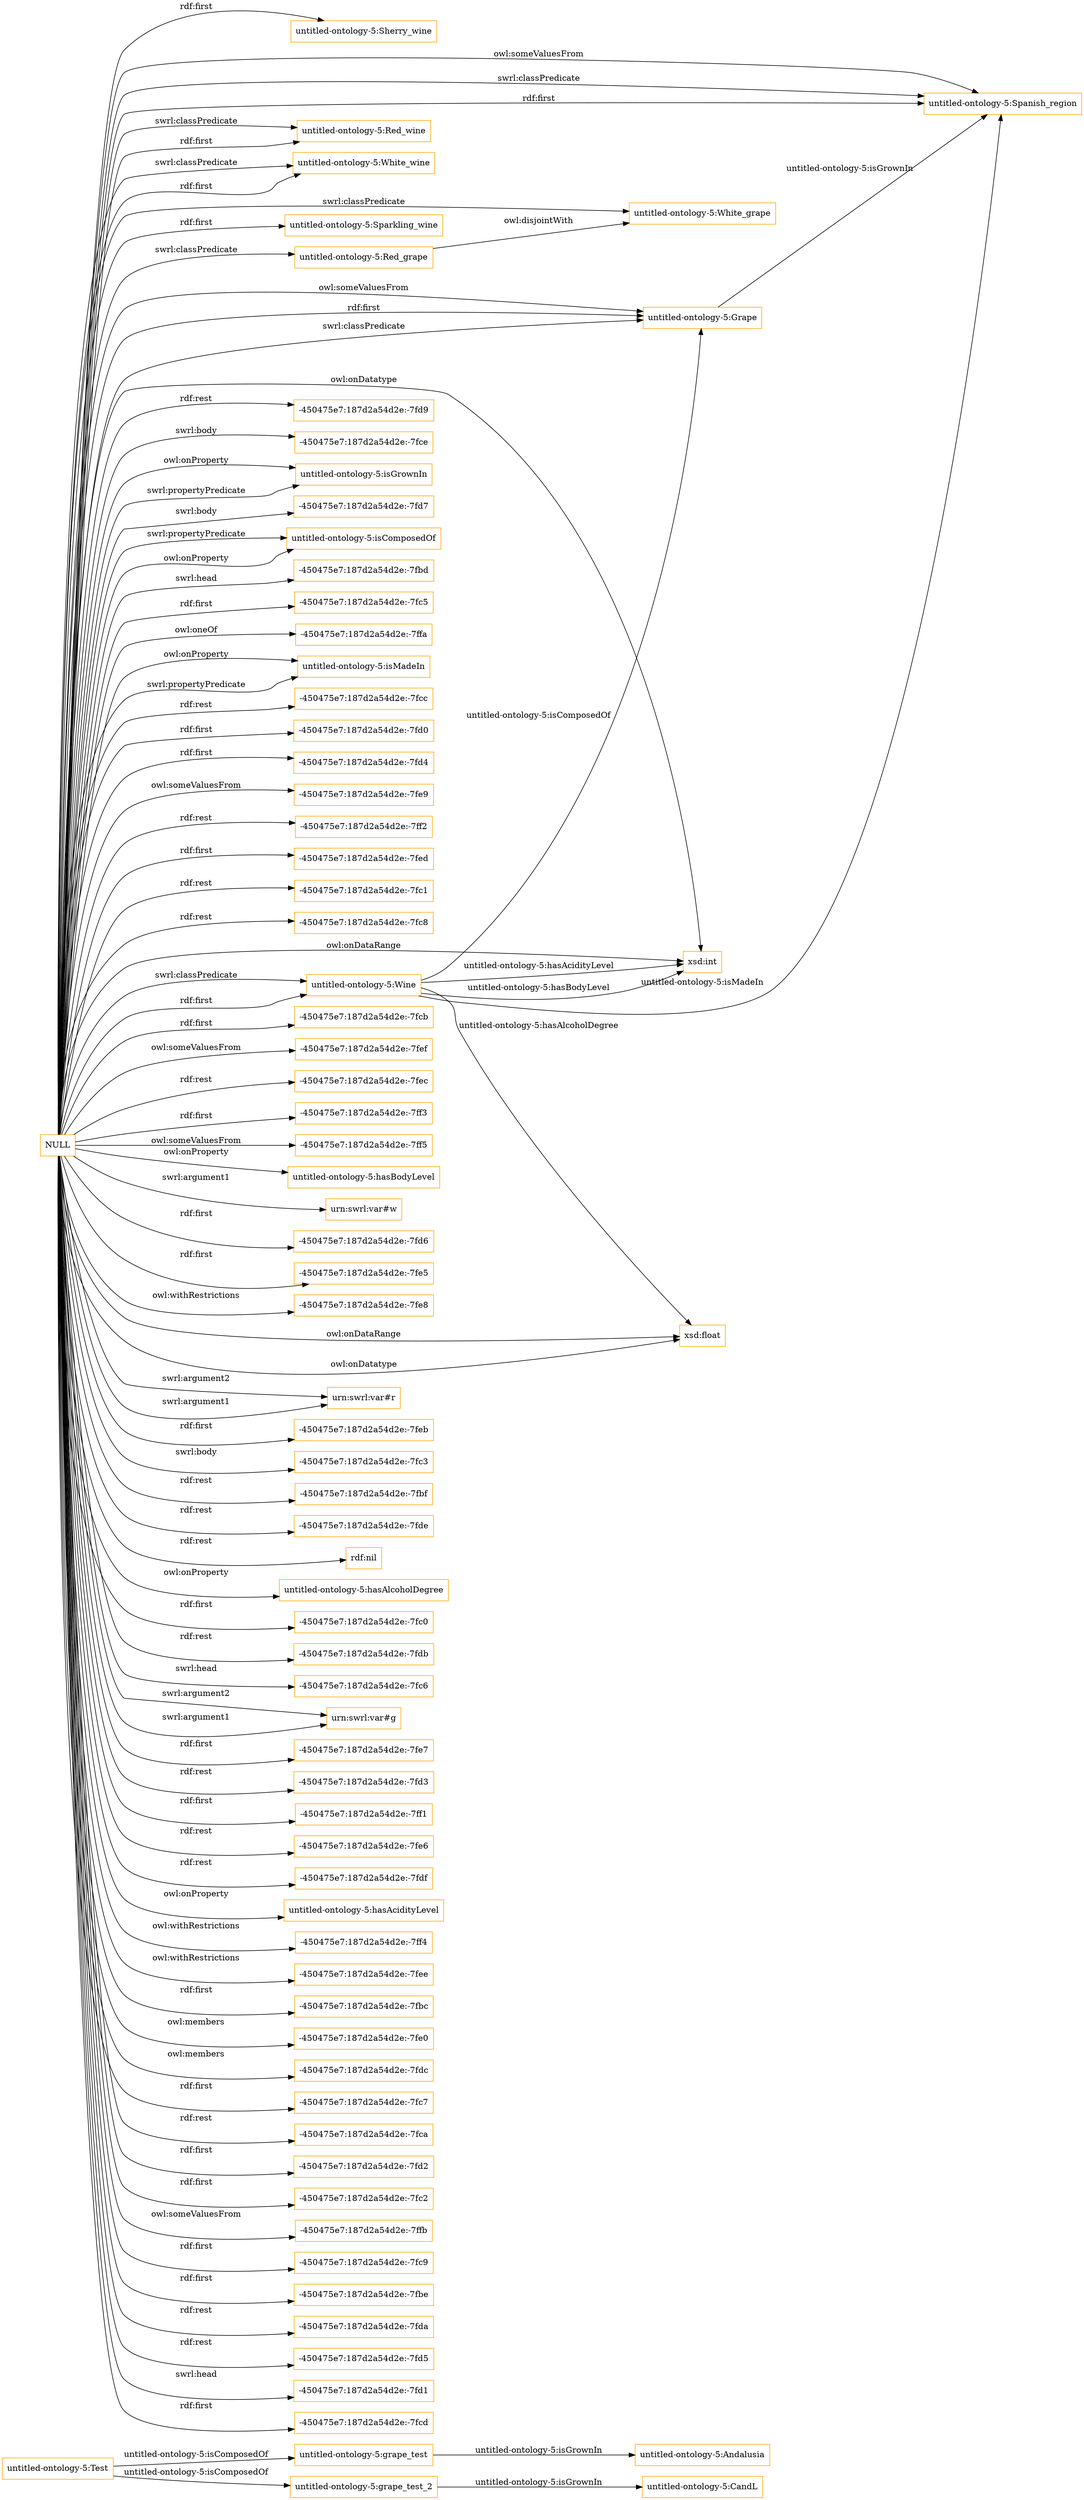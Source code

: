 digraph ar2dtool_diagram { 
rankdir=LR;
size="1501"
node [shape = rectangle, color="orange"]; "untitled-ontology-5:Andalusia" "untitled-ontology-5:Sherry_wine" "untitled-ontology-5:Spanish_region" "untitled-ontology-5:Red_wine" "untitled-ontology-5:White_wine" "untitled-ontology-5:Red_grape" "untitled-ontology-5:Sparkling_wine" "untitled-ontology-5:Wine" "untitled-ontology-5:Grape" "untitled-ontology-5:White_grape" ; /*classes style*/
	"untitled-ontology-5:Red_grape" -> "untitled-ontology-5:White_grape" [ label = "owl:disjointWith" ];
	"untitled-ontology-5:grape_test" -> "untitled-ontology-5:Andalusia" [ label = "untitled-ontology-5:isGrownIn" ];
	"NULL" -> "-450475e7:187d2a54d2e:-7fd9" [ label = "rdf:rest" ];
	"NULL" -> "untitled-ontology-5:Sparkling_wine" [ label = "rdf:first" ];
	"NULL" -> "-450475e7:187d2a54d2e:-7fce" [ label = "swrl:body" ];
	"NULL" -> "untitled-ontology-5:isGrownIn" [ label = "owl:onProperty" ];
	"NULL" -> "-450475e7:187d2a54d2e:-7fd7" [ label = "swrl:body" ];
	"NULL" -> "untitled-ontology-5:Red_grape" [ label = "swrl:classPredicate" ];
	"NULL" -> "untitled-ontology-5:isComposedOf" [ label = "swrl:propertyPredicate" ];
	"NULL" -> "-450475e7:187d2a54d2e:-7fbd" [ label = "swrl:head" ];
	"NULL" -> "-450475e7:187d2a54d2e:-7fc5" [ label = "rdf:first" ];
	"NULL" -> "-450475e7:187d2a54d2e:-7ffa" [ label = "owl:oneOf" ];
	"NULL" -> "untitled-ontology-5:isMadeIn" [ label = "owl:onProperty" ];
	"NULL" -> "-450475e7:187d2a54d2e:-7fcc" [ label = "rdf:rest" ];
	"NULL" -> "-450475e7:187d2a54d2e:-7fd0" [ label = "rdf:first" ];
	"NULL" -> "-450475e7:187d2a54d2e:-7fd4" [ label = "rdf:first" ];
	"NULL" -> "-450475e7:187d2a54d2e:-7fe9" [ label = "owl:someValuesFrom" ];
	"NULL" -> "untitled-ontology-5:Spanish_region" [ label = "owl:someValuesFrom" ];
	"NULL" -> "-450475e7:187d2a54d2e:-7ff2" [ label = "rdf:rest" ];
	"NULL" -> "untitled-ontology-5:Red_wine" [ label = "swrl:classPredicate" ];
	"NULL" -> "-450475e7:187d2a54d2e:-7fed" [ label = "rdf:first" ];
	"NULL" -> "-450475e7:187d2a54d2e:-7fc1" [ label = "rdf:rest" ];
	"NULL" -> "-450475e7:187d2a54d2e:-7fc8" [ label = "rdf:rest" ];
	"NULL" -> "xsd:float" [ label = "owl:onDataRange" ];
	"NULL" -> "untitled-ontology-5:Grape" [ label = "owl:someValuesFrom" ];
	"NULL" -> "untitled-ontology-5:White_wine" [ label = "swrl:classPredicate" ];
	"NULL" -> "untitled-ontology-5:isGrownIn" [ label = "swrl:propertyPredicate" ];
	"NULL" -> "-450475e7:187d2a54d2e:-7fcb" [ label = "rdf:first" ];
	"NULL" -> "-450475e7:187d2a54d2e:-7fef" [ label = "owl:someValuesFrom" ];
	"NULL" -> "-450475e7:187d2a54d2e:-7fec" [ label = "rdf:rest" ];
	"NULL" -> "-450475e7:187d2a54d2e:-7ff3" [ label = "rdf:first" ];
	"NULL" -> "-450475e7:187d2a54d2e:-7ff5" [ label = "owl:someValuesFrom" ];
	"NULL" -> "untitled-ontology-5:hasBodyLevel" [ label = "owl:onProperty" ];
	"NULL" -> "untitled-ontology-5:Sherry_wine" [ label = "rdf:first" ];
	"NULL" -> "urn:swrl:var#w" [ label = "swrl:argument1" ];
	"NULL" -> "-450475e7:187d2a54d2e:-7fd6" [ label = "rdf:first" ];
	"NULL" -> "-450475e7:187d2a54d2e:-7fe5" [ label = "rdf:first" ];
	"NULL" -> "-450475e7:187d2a54d2e:-7fe8" [ label = "owl:withRestrictions" ];
	"NULL" -> "xsd:int" [ label = "owl:onDatatype" ];
	"NULL" -> "xsd:float" [ label = "owl:onDatatype" ];
	"NULL" -> "untitled-ontology-5:isMadeIn" [ label = "swrl:propertyPredicate" ];
	"NULL" -> "urn:swrl:var#r" [ label = "swrl:argument2" ];
	"NULL" -> "-450475e7:187d2a54d2e:-7feb" [ label = "rdf:first" ];
	"NULL" -> "untitled-ontology-5:Spanish_region" [ label = "swrl:classPredicate" ];
	"NULL" -> "-450475e7:187d2a54d2e:-7fc3" [ label = "swrl:body" ];
	"NULL" -> "-450475e7:187d2a54d2e:-7fbf" [ label = "rdf:rest" ];
	"NULL" -> "-450475e7:187d2a54d2e:-7fde" [ label = "rdf:rest" ];
	"NULL" -> "rdf:nil" [ label = "rdf:rest" ];
	"NULL" -> "untitled-ontology-5:isComposedOf" [ label = "owl:onProperty" ];
	"NULL" -> "untitled-ontology-5:hasAlcoholDegree" [ label = "owl:onProperty" ];
	"NULL" -> "-450475e7:187d2a54d2e:-7fc0" [ label = "rdf:first" ];
	"NULL" -> "untitled-ontology-5:Spanish_region" [ label = "rdf:first" ];
	"NULL" -> "-450475e7:187d2a54d2e:-7fdb" [ label = "rdf:rest" ];
	"NULL" -> "untitled-ontology-5:White_grape" [ label = "swrl:classPredicate" ];
	"NULL" -> "-450475e7:187d2a54d2e:-7fc6" [ label = "swrl:head" ];
	"NULL" -> "urn:swrl:var#g" [ label = "swrl:argument2" ];
	"NULL" -> "untitled-ontology-5:Grape" [ label = "rdf:first" ];
	"NULL" -> "untitled-ontology-5:Wine" [ label = "rdf:first" ];
	"NULL" -> "-450475e7:187d2a54d2e:-7fe7" [ label = "rdf:first" ];
	"NULL" -> "-450475e7:187d2a54d2e:-7fd3" [ label = "rdf:rest" ];
	"NULL" -> "-450475e7:187d2a54d2e:-7ff1" [ label = "rdf:first" ];
	"NULL" -> "-450475e7:187d2a54d2e:-7fe6" [ label = "rdf:rest" ];
	"NULL" -> "untitled-ontology-5:White_wine" [ label = "rdf:first" ];
	"NULL" -> "-450475e7:187d2a54d2e:-7fdf" [ label = "rdf:rest" ];
	"NULL" -> "untitled-ontology-5:hasAcidityLevel" [ label = "owl:onProperty" ];
	"NULL" -> "-450475e7:187d2a54d2e:-7ff4" [ label = "owl:withRestrictions" ];
	"NULL" -> "untitled-ontology-5:Grape" [ label = "swrl:classPredicate" ];
	"NULL" -> "-450475e7:187d2a54d2e:-7fee" [ label = "owl:withRestrictions" ];
	"NULL" -> "-450475e7:187d2a54d2e:-7fbc" [ label = "rdf:first" ];
	"NULL" -> "-450475e7:187d2a54d2e:-7fe0" [ label = "owl:members" ];
	"NULL" -> "untitled-ontology-5:Wine" [ label = "swrl:classPredicate" ];
	"NULL" -> "-450475e7:187d2a54d2e:-7fdc" [ label = "owl:members" ];
	"NULL" -> "untitled-ontology-5:Red_wine" [ label = "rdf:first" ];
	"NULL" -> "-450475e7:187d2a54d2e:-7fc7" [ label = "rdf:first" ];
	"NULL" -> "-450475e7:187d2a54d2e:-7fca" [ label = "rdf:rest" ];
	"NULL" -> "-450475e7:187d2a54d2e:-7fd2" [ label = "rdf:first" ];
	"NULL" -> "-450475e7:187d2a54d2e:-7fc2" [ label = "rdf:first" ];
	"NULL" -> "-450475e7:187d2a54d2e:-7ffb" [ label = "owl:someValuesFrom" ];
	"NULL" -> "-450475e7:187d2a54d2e:-7fc9" [ label = "rdf:first" ];
	"NULL" -> "-450475e7:187d2a54d2e:-7fbe" [ label = "rdf:first" ];
	"NULL" -> "-450475e7:187d2a54d2e:-7fda" [ label = "rdf:rest" ];
	"NULL" -> "xsd:int" [ label = "owl:onDataRange" ];
	"NULL" -> "-450475e7:187d2a54d2e:-7fd5" [ label = "rdf:rest" ];
	"NULL" -> "urn:swrl:var#g" [ label = "swrl:argument1" ];
	"NULL" -> "-450475e7:187d2a54d2e:-7fd1" [ label = "swrl:head" ];
	"NULL" -> "urn:swrl:var#r" [ label = "swrl:argument1" ];
	"NULL" -> "-450475e7:187d2a54d2e:-7fcd" [ label = "rdf:first" ];
	"untitled-ontology-5:Test" -> "untitled-ontology-5:grape_test_2" [ label = "untitled-ontology-5:isComposedOf" ];
	"untitled-ontology-5:Test" -> "untitled-ontology-5:grape_test" [ label = "untitled-ontology-5:isComposedOf" ];
	"untitled-ontology-5:grape_test_2" -> "untitled-ontology-5:CandL" [ label = "untitled-ontology-5:isGrownIn" ];
	"untitled-ontology-5:Wine" -> "xsd:int" [ label = "untitled-ontology-5:hasAcidityLevel" ];
	"untitled-ontology-5:Grape" -> "untitled-ontology-5:Spanish_region" [ label = "untitled-ontology-5:isGrownIn" ];
	"untitled-ontology-5:Wine" -> "xsd:float" [ label = "untitled-ontology-5:hasAlcoholDegree" ];
	"untitled-ontology-5:Wine" -> "untitled-ontology-5:Grape" [ label = "untitled-ontology-5:isComposedOf" ];
	"untitled-ontology-5:Wine" -> "xsd:int" [ label = "untitled-ontology-5:hasBodyLevel" ];
	"untitled-ontology-5:Wine" -> "untitled-ontology-5:Spanish_region" [ label = "untitled-ontology-5:isMadeIn" ];

}
